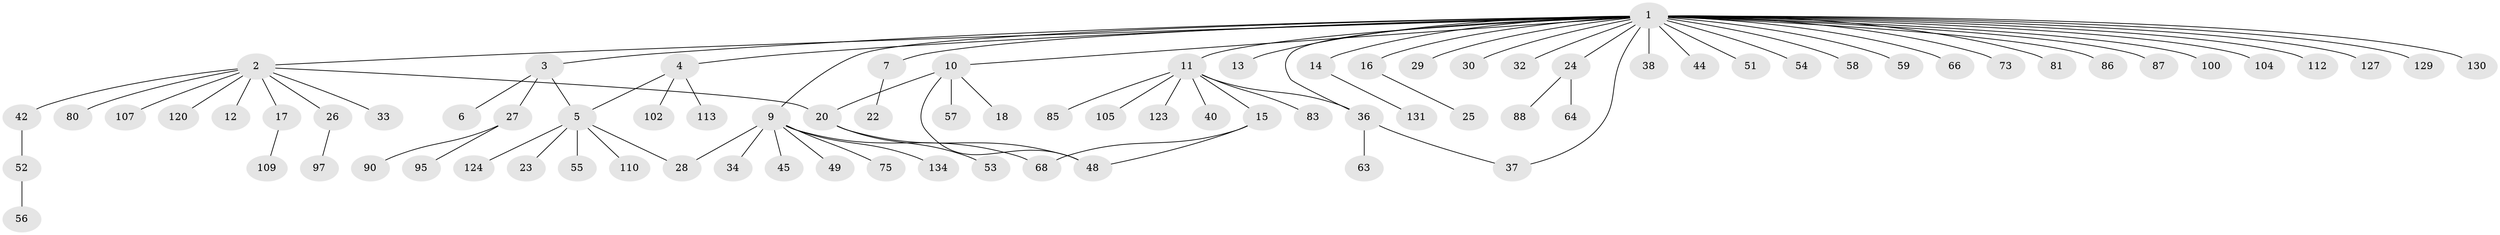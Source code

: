 // original degree distribution, {33: 0.007352941176470588, 10: 0.007352941176470588, 7: 0.007352941176470588, 5: 0.029411764705882353, 9: 0.007352941176470588, 1: 0.6102941176470589, 2: 0.18382352941176472, 8: 0.014705882352941176, 6: 0.007352941176470588, 3: 0.10294117647058823, 4: 0.022058823529411766}
// Generated by graph-tools (version 1.1) at 2025/18/03/04/25 18:18:23]
// undirected, 81 vertices, 88 edges
graph export_dot {
graph [start="1"]
  node [color=gray90,style=filled];
  1;
  2;
  3 [super="+65+77+94+19"];
  4 [super="+21"];
  5 [super="+47+8+31"];
  6;
  7;
  9;
  10 [super="+135+117+50+39"];
  11;
  12;
  13;
  14;
  15;
  16 [super="+69+67"];
  17;
  18;
  20 [super="+72"];
  22;
  23;
  24 [super="+41"];
  25 [super="+43"];
  26 [super="+76"];
  27;
  28;
  29;
  30 [super="+91"];
  32;
  33 [super="+119"];
  34 [super="+92+108+136+60"];
  36 [super="+61+46"];
  37 [super="+70"];
  38;
  40 [super="+82"];
  42;
  44;
  45;
  48;
  49;
  51;
  52 [super="+99"];
  53;
  54;
  55 [super="+89"];
  56;
  57;
  58;
  59 [super="+62"];
  63;
  64;
  66;
  68 [super="+101+74"];
  73 [super="+84"];
  75 [super="+122"];
  80;
  81;
  83;
  85;
  86;
  87;
  88 [super="+128"];
  90;
  95;
  97;
  100;
  102;
  104 [super="+126"];
  105;
  107;
  109;
  110;
  112;
  113;
  120 [super="+125"];
  123;
  124;
  127;
  129;
  130;
  131;
  134;
  1 -- 2;
  1 -- 3;
  1 -- 4;
  1 -- 7;
  1 -- 9;
  1 -- 10;
  1 -- 11;
  1 -- 13;
  1 -- 14;
  1 -- 16;
  1 -- 24;
  1 -- 29;
  1 -- 30;
  1 -- 32;
  1 -- 36;
  1 -- 37;
  1 -- 38;
  1 -- 44;
  1 -- 51;
  1 -- 54;
  1 -- 58;
  1 -- 59;
  1 -- 66;
  1 -- 73;
  1 -- 81;
  1 -- 86;
  1 -- 87;
  1 -- 100;
  1 -- 104;
  1 -- 112;
  1 -- 127;
  1 -- 129;
  1 -- 130;
  2 -- 12;
  2 -- 17;
  2 -- 20;
  2 -- 26;
  2 -- 33;
  2 -- 42;
  2 -- 80;
  2 -- 107;
  2 -- 120;
  3 -- 6;
  3 -- 27;
  3 -- 5;
  4 -- 5;
  4 -- 102;
  4 -- 113;
  5 -- 23;
  5 -- 110;
  5 -- 124;
  5 -- 28;
  5 -- 55;
  7 -- 22;
  9 -- 28;
  9 -- 34;
  9 -- 45;
  9 -- 49;
  9 -- 68;
  9 -- 75;
  9 -- 134;
  10 -- 18;
  10 -- 20;
  10 -- 48;
  10 -- 57;
  11 -- 15;
  11 -- 40;
  11 -- 83;
  11 -- 85;
  11 -- 105;
  11 -- 123;
  11 -- 36;
  14 -- 131;
  15 -- 48;
  15 -- 68;
  16 -- 25;
  17 -- 109;
  20 -- 53;
  20 -- 48;
  24 -- 64;
  24 -- 88;
  26 -- 97;
  27 -- 90;
  27 -- 95;
  36 -- 63;
  36 -- 37;
  42 -- 52;
  52 -- 56;
}
